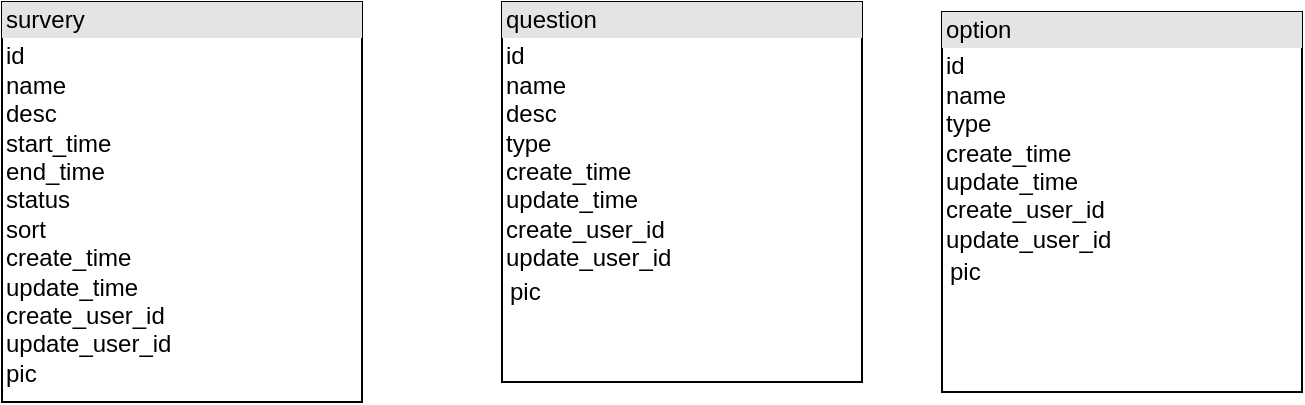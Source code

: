 <mxfile version="15.5.9" type="github">
  <diagram name="Page-1" id="efa7a0a1-bf9b-a30e-e6df-94a7791c09e9">
    <mxGraphModel dx="1045" dy="693" grid="1" gridSize="10" guides="1" tooltips="1" connect="1" arrows="1" fold="1" page="1" pageScale="1" pageWidth="826" pageHeight="1169" background="none" math="0" shadow="0">
      <root>
        <mxCell id="0" />
        <mxCell id="1" parent="0" />
        <mxCell id="LbIQLFSFOZcf8yYngf2S-128" value="&lt;div style=&quot;box-sizing: border-box ; width: 100% ; background: #e4e4e4 ; padding: 2px&quot;&gt;question&lt;/div&gt;&lt;table style=&quot;width: 100% ; font-size: 1em&quot; cellpadding=&quot;2&quot; cellspacing=&quot;0&quot;&gt;&lt;tbody&gt;&lt;tr&gt;&lt;td&gt;id&lt;br&gt;name&lt;br&gt;desc&lt;br&gt;type&lt;br&gt;create_time&lt;br&gt;update_time&lt;br&gt;create_user_id&lt;br&gt;update_user_id&lt;br&gt;&lt;table cellpadding=&quot;2&quot; cellspacing=&quot;0&quot; style=&quot;font-size: 1em ; width: 180px&quot;&gt;&lt;tbody&gt;&lt;tr&gt;&lt;td&gt;pic&lt;/td&gt;&lt;td&gt;&lt;br&gt;&lt;/td&gt;&lt;td&gt;&lt;br&gt;&lt;/td&gt;&lt;/tr&gt;&lt;/tbody&gt;&lt;/table&gt;&lt;/td&gt;&lt;td&gt;&lt;br&gt;&lt;/td&gt;&lt;/tr&gt;&lt;tr&gt;&lt;td&gt;&lt;br&gt;&lt;/td&gt;&lt;td&gt;&lt;br&gt;&lt;/td&gt;&lt;/tr&gt;&lt;/tbody&gt;&lt;/table&gt;" style="verticalAlign=top;align=left;overflow=fill;html=1;" vertex="1" parent="1">
          <mxGeometry x="330" y="40" width="180" height="190" as="geometry" />
        </mxCell>
        <mxCell id="LbIQLFSFOZcf8yYngf2S-129" value="&lt;div style=&quot;box-sizing: border-box ; width: 100% ; background: #e4e4e4 ; padding: 2px&quot;&gt;option&lt;/div&gt;&lt;table style=&quot;width: 100% ; font-size: 1em&quot; cellpadding=&quot;2&quot; cellspacing=&quot;0&quot;&gt;&lt;tbody&gt;&lt;tr&gt;&lt;td&gt;id&lt;br&gt;name&lt;br&gt;type&lt;br&gt;create_time&lt;br&gt;update_time&lt;br&gt;create_user_id&lt;br&gt;update_user_id&lt;br&gt;&lt;table cellpadding=&quot;2&quot; cellspacing=&quot;0&quot; style=&quot;font-size: 1em ; width: 180px&quot;&gt;&lt;tbody&gt;&lt;tr&gt;&lt;td&gt;pic&lt;/td&gt;&lt;/tr&gt;&lt;/tbody&gt;&lt;/table&gt;&lt;br&gt;&lt;/td&gt;&lt;td&gt;&lt;br&gt;&lt;/td&gt;&lt;/tr&gt;&lt;tr&gt;&lt;td&gt;&lt;br&gt;&lt;/td&gt;&lt;td&gt;&lt;br&gt;&lt;/td&gt;&lt;/tr&gt;&lt;/tbody&gt;&lt;/table&gt;" style="verticalAlign=top;align=left;overflow=fill;html=1;" vertex="1" parent="1">
          <mxGeometry x="550" y="45" width="180" height="190" as="geometry" />
        </mxCell>
        <mxCell id="LbIQLFSFOZcf8yYngf2S-131" value="&lt;div style=&quot;box-sizing: border-box ; width: 100% ; background: #e4e4e4 ; padding: 2px&quot;&gt;survery&lt;/div&gt;&lt;table style=&quot;width: 100% ; font-size: 1em&quot; cellpadding=&quot;2&quot; cellspacing=&quot;0&quot;&gt;&lt;tbody&gt;&lt;tr&gt;&lt;td&gt;id&lt;span&gt;	&lt;/span&gt;&lt;br&gt;name&lt;br&gt;desc&lt;br&gt;start_time&lt;br&gt;end_time&lt;br&gt;status&lt;br&gt;sort&lt;br&gt;create_time&lt;br&gt;update_time&lt;br&gt;create_user_id&lt;br&gt;update_user_id&lt;br&gt;pic&lt;span&gt;&lt;/span&gt;&lt;/td&gt;&lt;td&gt;&lt;br&gt;&lt;/td&gt;&lt;/tr&gt;&lt;tr&gt;&lt;td&gt;&lt;br&gt;&lt;/td&gt;&lt;td&gt;&lt;br&gt;&lt;/td&gt;&lt;/tr&gt;&lt;/tbody&gt;&lt;/table&gt;" style="verticalAlign=top;align=left;overflow=fill;html=1;" vertex="1" parent="1">
          <mxGeometry x="80" y="40" width="180" height="200" as="geometry" />
        </mxCell>
      </root>
    </mxGraphModel>
  </diagram>
</mxfile>
